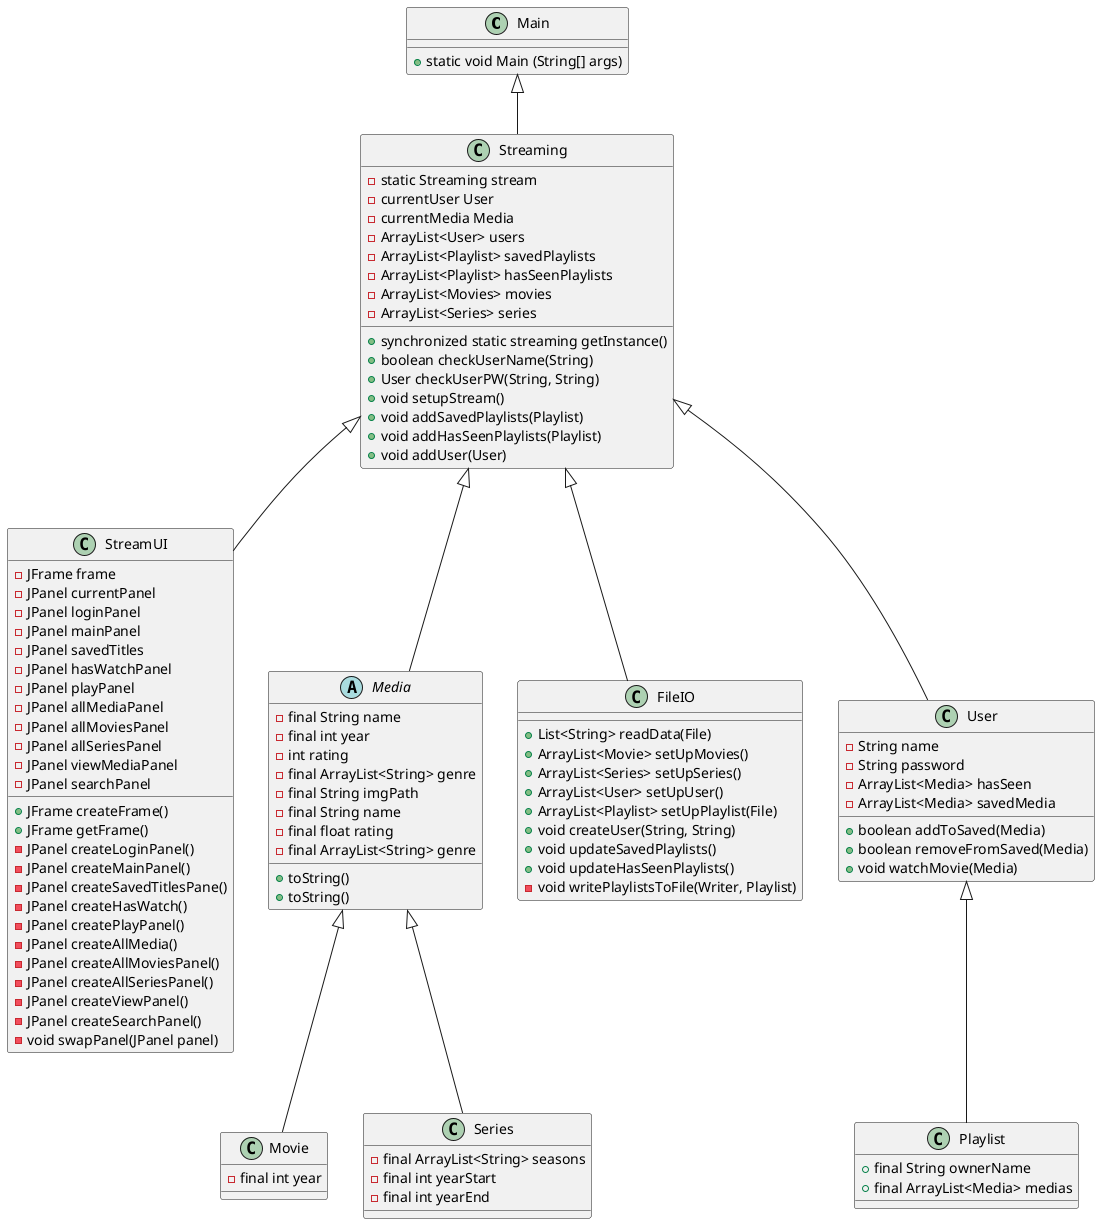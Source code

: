 @startuml

'https://plantuml.com/class-diagram

class Main{
+static void Main (String[] args)
}

Main <|-- Streaming
class Streaming{
-static Streaming stream
-currentUser User
-currentMedia Media
-ArrayList<User> users
-ArrayList<Playlist> savedPlaylists
-ArrayList<Playlist> hasSeenPlaylists
-ArrayList<Movies> movies
-ArrayList<Series> series

+synchronized static streaming getInstance()
+boolean checkUserName(String)
+User checkUserPW(String, String)
+void setupStream()
+void addSavedPlaylists(Playlist)
+void addHasSeenPlaylists(Playlist)
+void addUser(User)

}

Streaming <|-- StreamUI
class StreamUI {
-JFrame frame
-JPanel currentPanel
-JPanel loginPanel
-JPanel mainPanel
-JPanel savedTitles
-JPanel hasWatchPanel
-JPanel playPanel
-JPanel allMediaPanel
-JPanel allMoviesPanel
-JPanel allSeriesPanel
-JPanel viewMediaPanel
-JPanel searchPanel

+JFrame createFrame()
+JFrame getFrame()
-JPanel createLoginPanel()
-JPanel createMainPanel()
-JPanel createSavedTitlesPane()
-JPanel createHasWatch()
-JPanel createPlayPanel()
-JPanel createAllMedia()
-JPanel createAllMoviesPanel()
-JPanel createAllSeriesPanel()
-JPanel createViewPanel()
-JPanel createSearchPanel()
-void swapPanel(JPanel panel)
}

Streaming <|-- Media
abstract class Media {
-final String name
-final int year
-int rating
-final ArrayList<String> genre
-final String imgPath
+toString()
}

class Movie extends Media {
-final int year
}

class Series extends Media {
-final ArrayList<String> seasons
-final int yearStart
-final int yearEnd
}
abstract class Media {
-final String name
-final float rating
-final ArrayList<String> genre

+toString()
}

Streaming <|-- FileIO
class FileIO {
+List<String> readData(File)
+ArrayList<Movie> setUpMovies()
+ArrayList<Series> setUpSeries()
+ArrayList<User> setUpUser()
+ArrayList<Playlist> setUpPlaylist(File)
+void createUser(String, String)
+void updateSavedPlaylists()
+void updateHasSeenPlaylists()
-void writePlaylistsToFile(Writer, Playlist)
}

Streaming <|-- User
class User {
-String name
-String password
-ArrayList<Media> hasSeen
-ArrayList<Media> savedMedia

+boolean addToSaved(Media)
+boolean removeFromSaved(Media)
+void watchMovie(Media)
}

User <|-- Playlist
class Playlist {
+final String ownerName
+final ArrayList<Media> medias
}


@enduml
